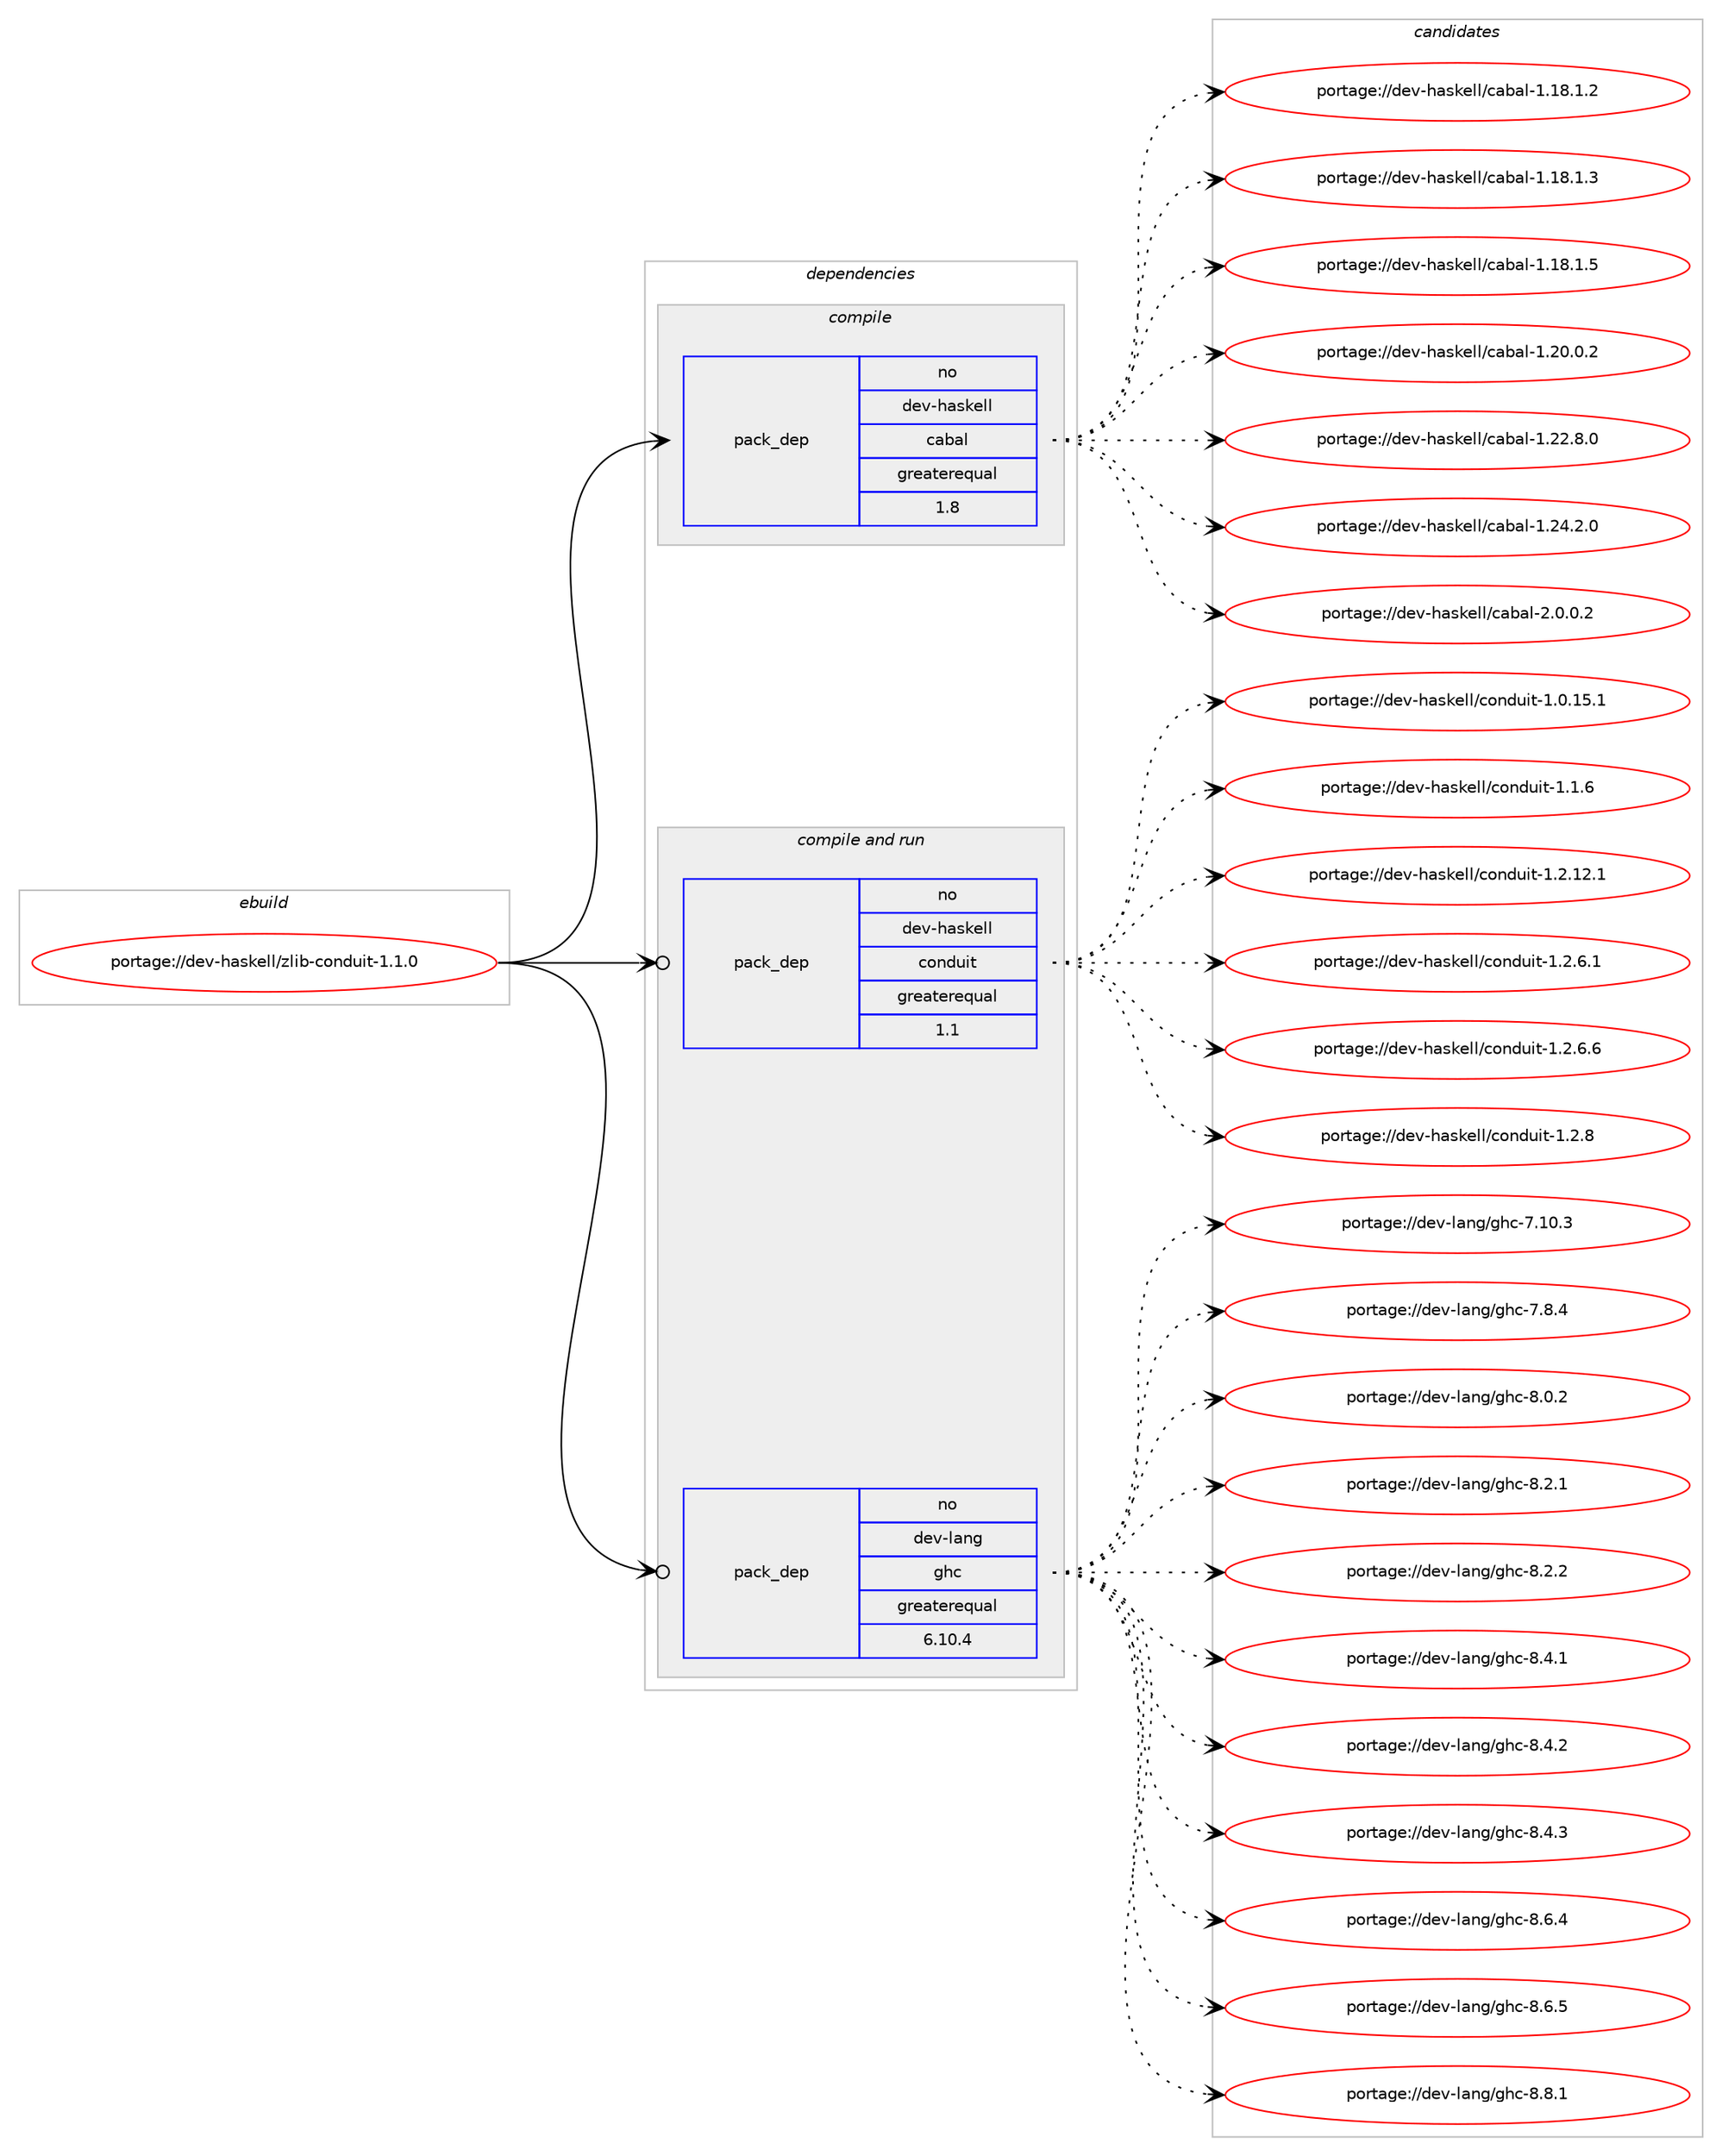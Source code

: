 digraph prolog {

# *************
# Graph options
# *************

newrank=true;
concentrate=true;
compound=true;
graph [rankdir=LR,fontname=Helvetica,fontsize=10,ranksep=1.5];#, ranksep=2.5, nodesep=0.2];
edge  [arrowhead=vee];
node  [fontname=Helvetica,fontsize=10];

# **********
# The ebuild
# **********

subgraph cluster_leftcol {
color=gray;
rank=same;
label=<<i>ebuild</i>>;
id [label="portage://dev-haskell/zlib-conduit-1.1.0", color=red, width=4, href="../dev-haskell/zlib-conduit-1.1.0.svg"];
}

# ****************
# The dependencies
# ****************

subgraph cluster_midcol {
color=gray;
label=<<i>dependencies</i>>;
subgraph cluster_compile {
fillcolor="#eeeeee";
style=filled;
label=<<i>compile</i>>;
subgraph pack65079 {
dependency85689 [label=<<TABLE BORDER="0" CELLBORDER="1" CELLSPACING="0" CELLPADDING="4" WIDTH="220"><TR><TD ROWSPAN="6" CELLPADDING="30">pack_dep</TD></TR><TR><TD WIDTH="110">no</TD></TR><TR><TD>dev-haskell</TD></TR><TR><TD>cabal</TD></TR><TR><TD>greaterequal</TD></TR><TR><TD>1.8</TD></TR></TABLE>>, shape=none, color=blue];
}
id:e -> dependency85689:w [weight=20,style="solid",arrowhead="vee"];
}
subgraph cluster_compileandrun {
fillcolor="#eeeeee";
style=filled;
label=<<i>compile and run</i>>;
subgraph pack65080 {
dependency85690 [label=<<TABLE BORDER="0" CELLBORDER="1" CELLSPACING="0" CELLPADDING="4" WIDTH="220"><TR><TD ROWSPAN="6" CELLPADDING="30">pack_dep</TD></TR><TR><TD WIDTH="110">no</TD></TR><TR><TD>dev-haskell</TD></TR><TR><TD>conduit</TD></TR><TR><TD>greaterequal</TD></TR><TR><TD>1.1</TD></TR></TABLE>>, shape=none, color=blue];
}
id:e -> dependency85690:w [weight=20,style="solid",arrowhead="odotvee"];
subgraph pack65081 {
dependency85691 [label=<<TABLE BORDER="0" CELLBORDER="1" CELLSPACING="0" CELLPADDING="4" WIDTH="220"><TR><TD ROWSPAN="6" CELLPADDING="30">pack_dep</TD></TR><TR><TD WIDTH="110">no</TD></TR><TR><TD>dev-lang</TD></TR><TR><TD>ghc</TD></TR><TR><TD>greaterequal</TD></TR><TR><TD>6.10.4</TD></TR></TABLE>>, shape=none, color=blue];
}
id:e -> dependency85691:w [weight=20,style="solid",arrowhead="odotvee"];
}
subgraph cluster_run {
fillcolor="#eeeeee";
style=filled;
label=<<i>run</i>>;
}
}

# **************
# The candidates
# **************

subgraph cluster_choices {
rank=same;
color=gray;
label=<<i>candidates</i>>;

subgraph choice65079 {
color=black;
nodesep=1;
choiceportage10010111845104971151071011081084799979897108454946495646494650 [label="portage://dev-haskell/cabal-1.18.1.2", color=red, width=4,href="../dev-haskell/cabal-1.18.1.2.svg"];
choiceportage10010111845104971151071011081084799979897108454946495646494651 [label="portage://dev-haskell/cabal-1.18.1.3", color=red, width=4,href="../dev-haskell/cabal-1.18.1.3.svg"];
choiceportage10010111845104971151071011081084799979897108454946495646494653 [label="portage://dev-haskell/cabal-1.18.1.5", color=red, width=4,href="../dev-haskell/cabal-1.18.1.5.svg"];
choiceportage10010111845104971151071011081084799979897108454946504846484650 [label="portage://dev-haskell/cabal-1.20.0.2", color=red, width=4,href="../dev-haskell/cabal-1.20.0.2.svg"];
choiceportage10010111845104971151071011081084799979897108454946505046564648 [label="portage://dev-haskell/cabal-1.22.8.0", color=red, width=4,href="../dev-haskell/cabal-1.22.8.0.svg"];
choiceportage10010111845104971151071011081084799979897108454946505246504648 [label="portage://dev-haskell/cabal-1.24.2.0", color=red, width=4,href="../dev-haskell/cabal-1.24.2.0.svg"];
choiceportage100101118451049711510710110810847999798971084550464846484650 [label="portage://dev-haskell/cabal-2.0.0.2", color=red, width=4,href="../dev-haskell/cabal-2.0.0.2.svg"];
dependency85689:e -> choiceportage10010111845104971151071011081084799979897108454946495646494650:w [style=dotted,weight="100"];
dependency85689:e -> choiceportage10010111845104971151071011081084799979897108454946495646494651:w [style=dotted,weight="100"];
dependency85689:e -> choiceportage10010111845104971151071011081084799979897108454946495646494653:w [style=dotted,weight="100"];
dependency85689:e -> choiceportage10010111845104971151071011081084799979897108454946504846484650:w [style=dotted,weight="100"];
dependency85689:e -> choiceportage10010111845104971151071011081084799979897108454946505046564648:w [style=dotted,weight="100"];
dependency85689:e -> choiceportage10010111845104971151071011081084799979897108454946505246504648:w [style=dotted,weight="100"];
dependency85689:e -> choiceportage100101118451049711510710110810847999798971084550464846484650:w [style=dotted,weight="100"];
}
subgraph choice65080 {
color=black;
nodesep=1;
choiceportage10010111845104971151071011081084799111110100117105116454946484649534649 [label="portage://dev-haskell/conduit-1.0.15.1", color=red, width=4,href="../dev-haskell/conduit-1.0.15.1.svg"];
choiceportage10010111845104971151071011081084799111110100117105116454946494654 [label="portage://dev-haskell/conduit-1.1.6", color=red, width=4,href="../dev-haskell/conduit-1.1.6.svg"];
choiceportage10010111845104971151071011081084799111110100117105116454946504649504649 [label="portage://dev-haskell/conduit-1.2.12.1", color=red, width=4,href="../dev-haskell/conduit-1.2.12.1.svg"];
choiceportage100101118451049711510710110810847991111101001171051164549465046544649 [label="portage://dev-haskell/conduit-1.2.6.1", color=red, width=4,href="../dev-haskell/conduit-1.2.6.1.svg"];
choiceportage100101118451049711510710110810847991111101001171051164549465046544654 [label="portage://dev-haskell/conduit-1.2.6.6", color=red, width=4,href="../dev-haskell/conduit-1.2.6.6.svg"];
choiceportage10010111845104971151071011081084799111110100117105116454946504656 [label="portage://dev-haskell/conduit-1.2.8", color=red, width=4,href="../dev-haskell/conduit-1.2.8.svg"];
dependency85690:e -> choiceportage10010111845104971151071011081084799111110100117105116454946484649534649:w [style=dotted,weight="100"];
dependency85690:e -> choiceportage10010111845104971151071011081084799111110100117105116454946494654:w [style=dotted,weight="100"];
dependency85690:e -> choiceportage10010111845104971151071011081084799111110100117105116454946504649504649:w [style=dotted,weight="100"];
dependency85690:e -> choiceportage100101118451049711510710110810847991111101001171051164549465046544649:w [style=dotted,weight="100"];
dependency85690:e -> choiceportage100101118451049711510710110810847991111101001171051164549465046544654:w [style=dotted,weight="100"];
dependency85690:e -> choiceportage10010111845104971151071011081084799111110100117105116454946504656:w [style=dotted,weight="100"];
}
subgraph choice65081 {
color=black;
nodesep=1;
choiceportage1001011184510897110103471031049945554649484651 [label="portage://dev-lang/ghc-7.10.3", color=red, width=4,href="../dev-lang/ghc-7.10.3.svg"];
choiceportage10010111845108971101034710310499455546564652 [label="portage://dev-lang/ghc-7.8.4", color=red, width=4,href="../dev-lang/ghc-7.8.4.svg"];
choiceportage10010111845108971101034710310499455646484650 [label="portage://dev-lang/ghc-8.0.2", color=red, width=4,href="../dev-lang/ghc-8.0.2.svg"];
choiceportage10010111845108971101034710310499455646504649 [label="portage://dev-lang/ghc-8.2.1", color=red, width=4,href="../dev-lang/ghc-8.2.1.svg"];
choiceportage10010111845108971101034710310499455646504650 [label="portage://dev-lang/ghc-8.2.2", color=red, width=4,href="../dev-lang/ghc-8.2.2.svg"];
choiceportage10010111845108971101034710310499455646524649 [label="portage://dev-lang/ghc-8.4.1", color=red, width=4,href="../dev-lang/ghc-8.4.1.svg"];
choiceportage10010111845108971101034710310499455646524650 [label="portage://dev-lang/ghc-8.4.2", color=red, width=4,href="../dev-lang/ghc-8.4.2.svg"];
choiceportage10010111845108971101034710310499455646524651 [label="portage://dev-lang/ghc-8.4.3", color=red, width=4,href="../dev-lang/ghc-8.4.3.svg"];
choiceportage10010111845108971101034710310499455646544652 [label="portage://dev-lang/ghc-8.6.4", color=red, width=4,href="../dev-lang/ghc-8.6.4.svg"];
choiceportage10010111845108971101034710310499455646544653 [label="portage://dev-lang/ghc-8.6.5", color=red, width=4,href="../dev-lang/ghc-8.6.5.svg"];
choiceportage10010111845108971101034710310499455646564649 [label="portage://dev-lang/ghc-8.8.1", color=red, width=4,href="../dev-lang/ghc-8.8.1.svg"];
dependency85691:e -> choiceportage1001011184510897110103471031049945554649484651:w [style=dotted,weight="100"];
dependency85691:e -> choiceportage10010111845108971101034710310499455546564652:w [style=dotted,weight="100"];
dependency85691:e -> choiceportage10010111845108971101034710310499455646484650:w [style=dotted,weight="100"];
dependency85691:e -> choiceportage10010111845108971101034710310499455646504649:w [style=dotted,weight="100"];
dependency85691:e -> choiceportage10010111845108971101034710310499455646504650:w [style=dotted,weight="100"];
dependency85691:e -> choiceportage10010111845108971101034710310499455646524649:w [style=dotted,weight="100"];
dependency85691:e -> choiceportage10010111845108971101034710310499455646524650:w [style=dotted,weight="100"];
dependency85691:e -> choiceportage10010111845108971101034710310499455646524651:w [style=dotted,weight="100"];
dependency85691:e -> choiceportage10010111845108971101034710310499455646544652:w [style=dotted,weight="100"];
dependency85691:e -> choiceportage10010111845108971101034710310499455646544653:w [style=dotted,weight="100"];
dependency85691:e -> choiceportage10010111845108971101034710310499455646564649:w [style=dotted,weight="100"];
}
}

}
